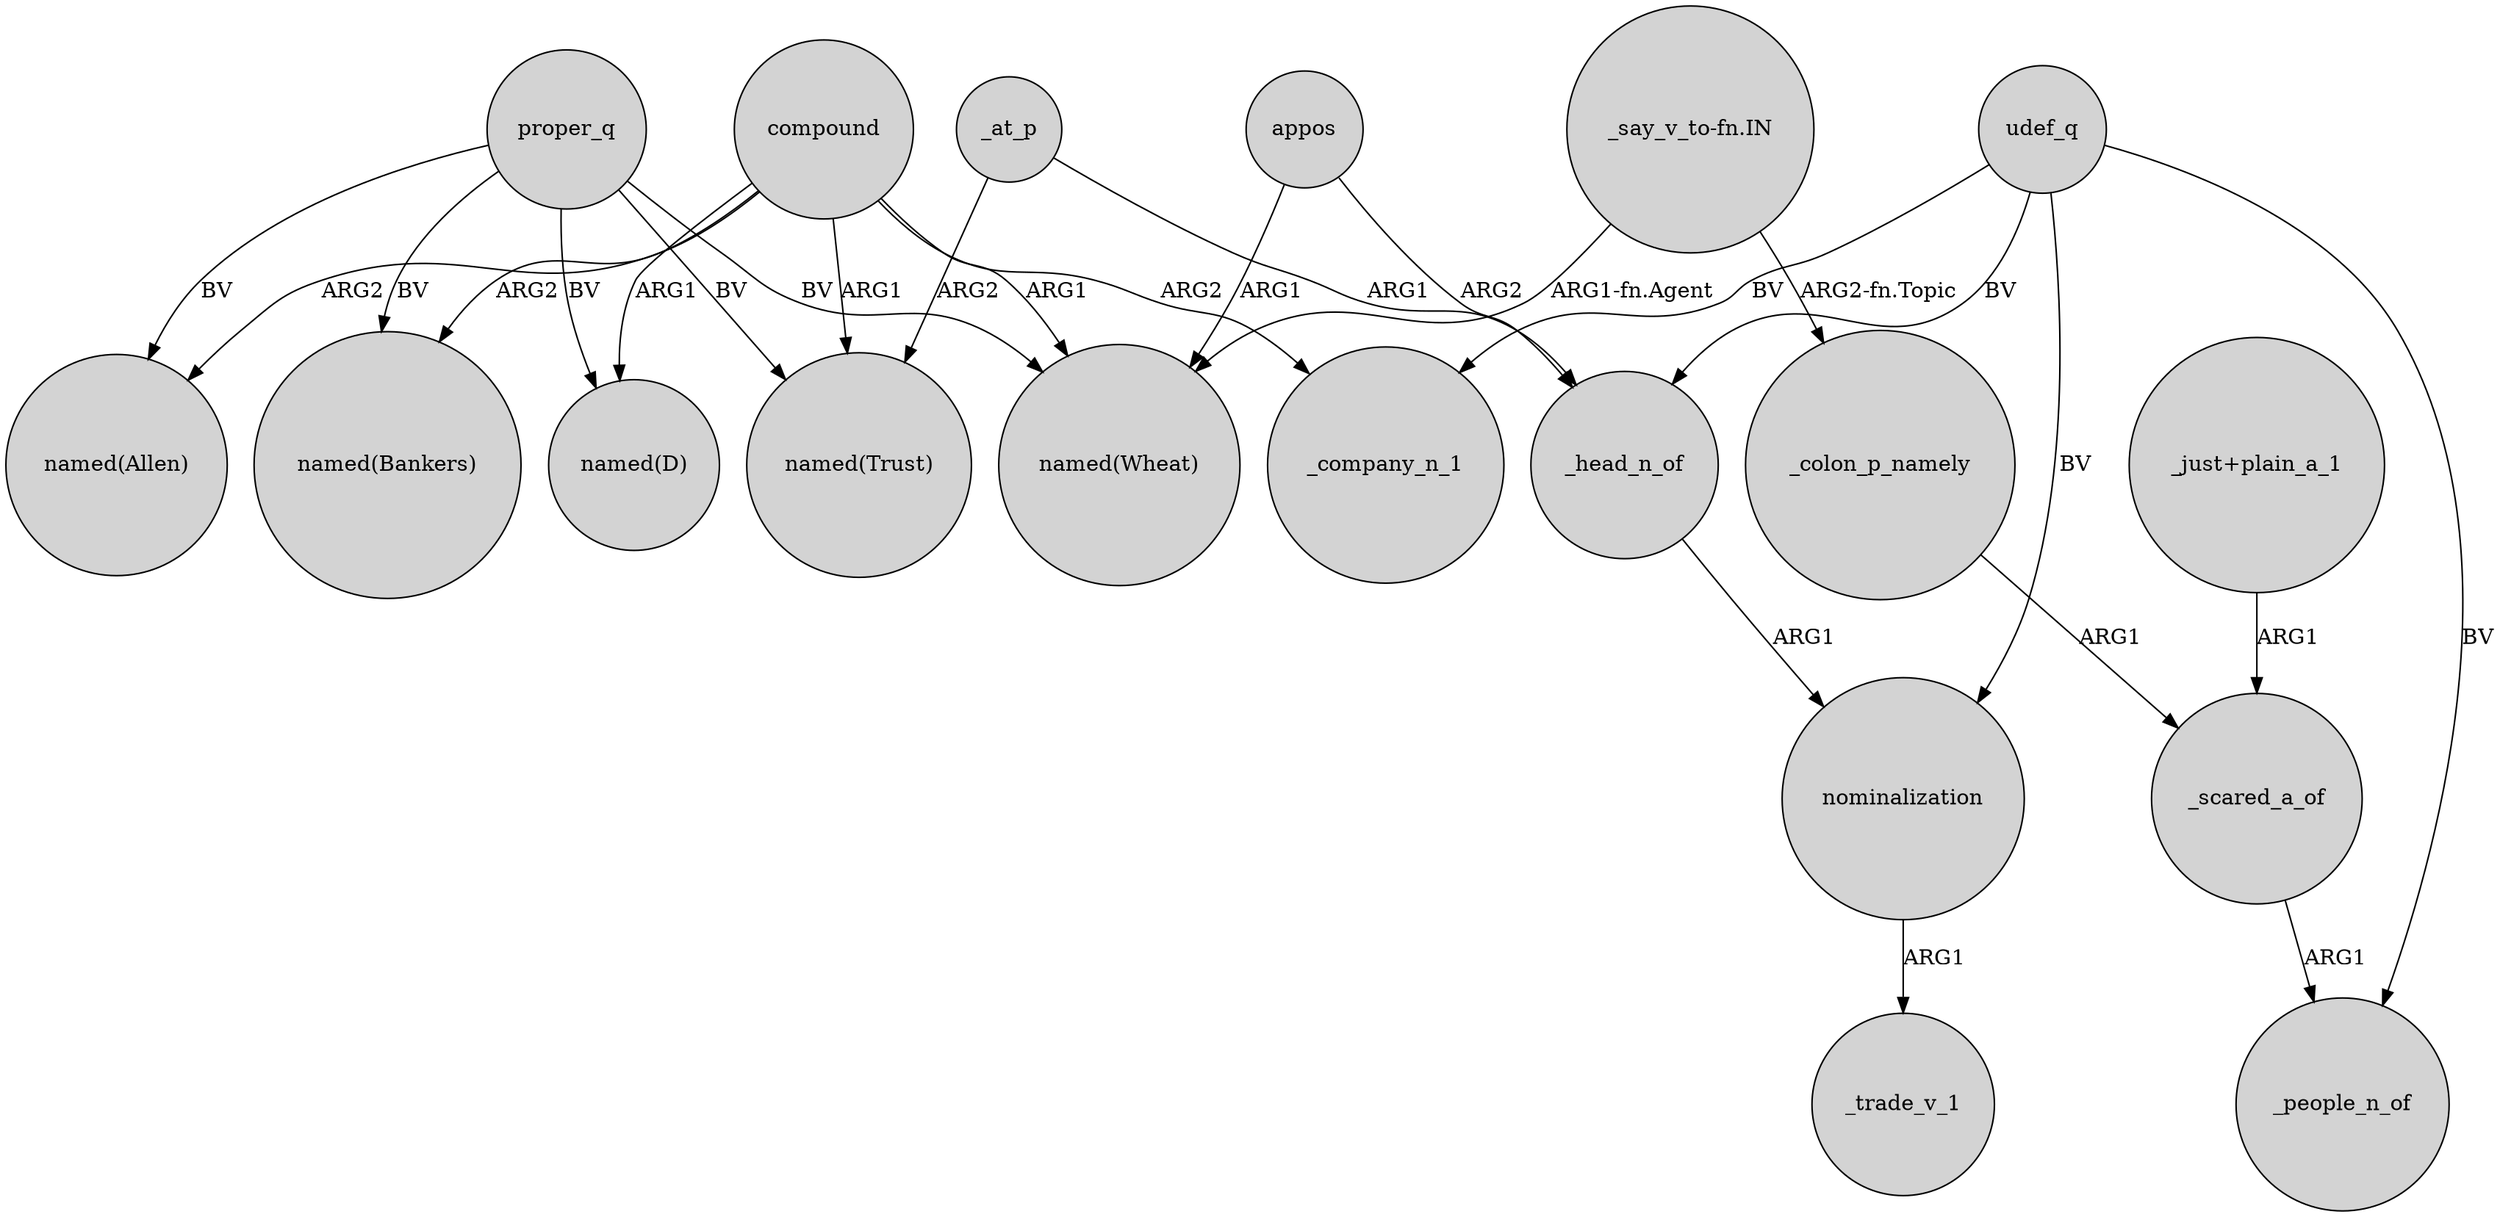 digraph {
	node [shape=circle style=filled]
	compound -> "named(Bankers)" [label=ARG2]
	compound -> "named(Wheat)" [label=ARG1]
	_at_p -> "named(Trust)" [label=ARG2]
	proper_q -> "named(Allen)" [label=BV]
	_head_n_of -> nominalization [label=ARG1]
	proper_q -> "named(Bankers)" [label=BV]
	compound -> _company_n_1 [label=ARG2]
	appos -> "named(Wheat)" [label=ARG1]
	"_say_v_to-fn.IN" -> _colon_p_namely [label="ARG2-fn.Topic"]
	appos -> _head_n_of [label=ARG2]
	_colon_p_namely -> _scared_a_of [label=ARG1]
	compound -> "named(Trust)" [label=ARG1]
	"_just+plain_a_1" -> _scared_a_of [label=ARG1]
	nominalization -> _trade_v_1 [label=ARG1]
	udef_q -> _people_n_of [label=BV]
	proper_q -> "named(Trust)" [label=BV]
	udef_q -> _head_n_of [label=BV]
	"_say_v_to-fn.IN" -> "named(Wheat)" [label="ARG1-fn.Agent"]
	udef_q -> nominalization [label=BV]
	proper_q -> "named(Wheat)" [label=BV]
	proper_q -> "named(D)" [label=BV]
	compound -> "named(Allen)" [label=ARG2]
	_at_p -> _head_n_of [label=ARG1]
	_scared_a_of -> _people_n_of [label=ARG1]
	udef_q -> _company_n_1 [label=BV]
	compound -> "named(D)" [label=ARG1]
}
